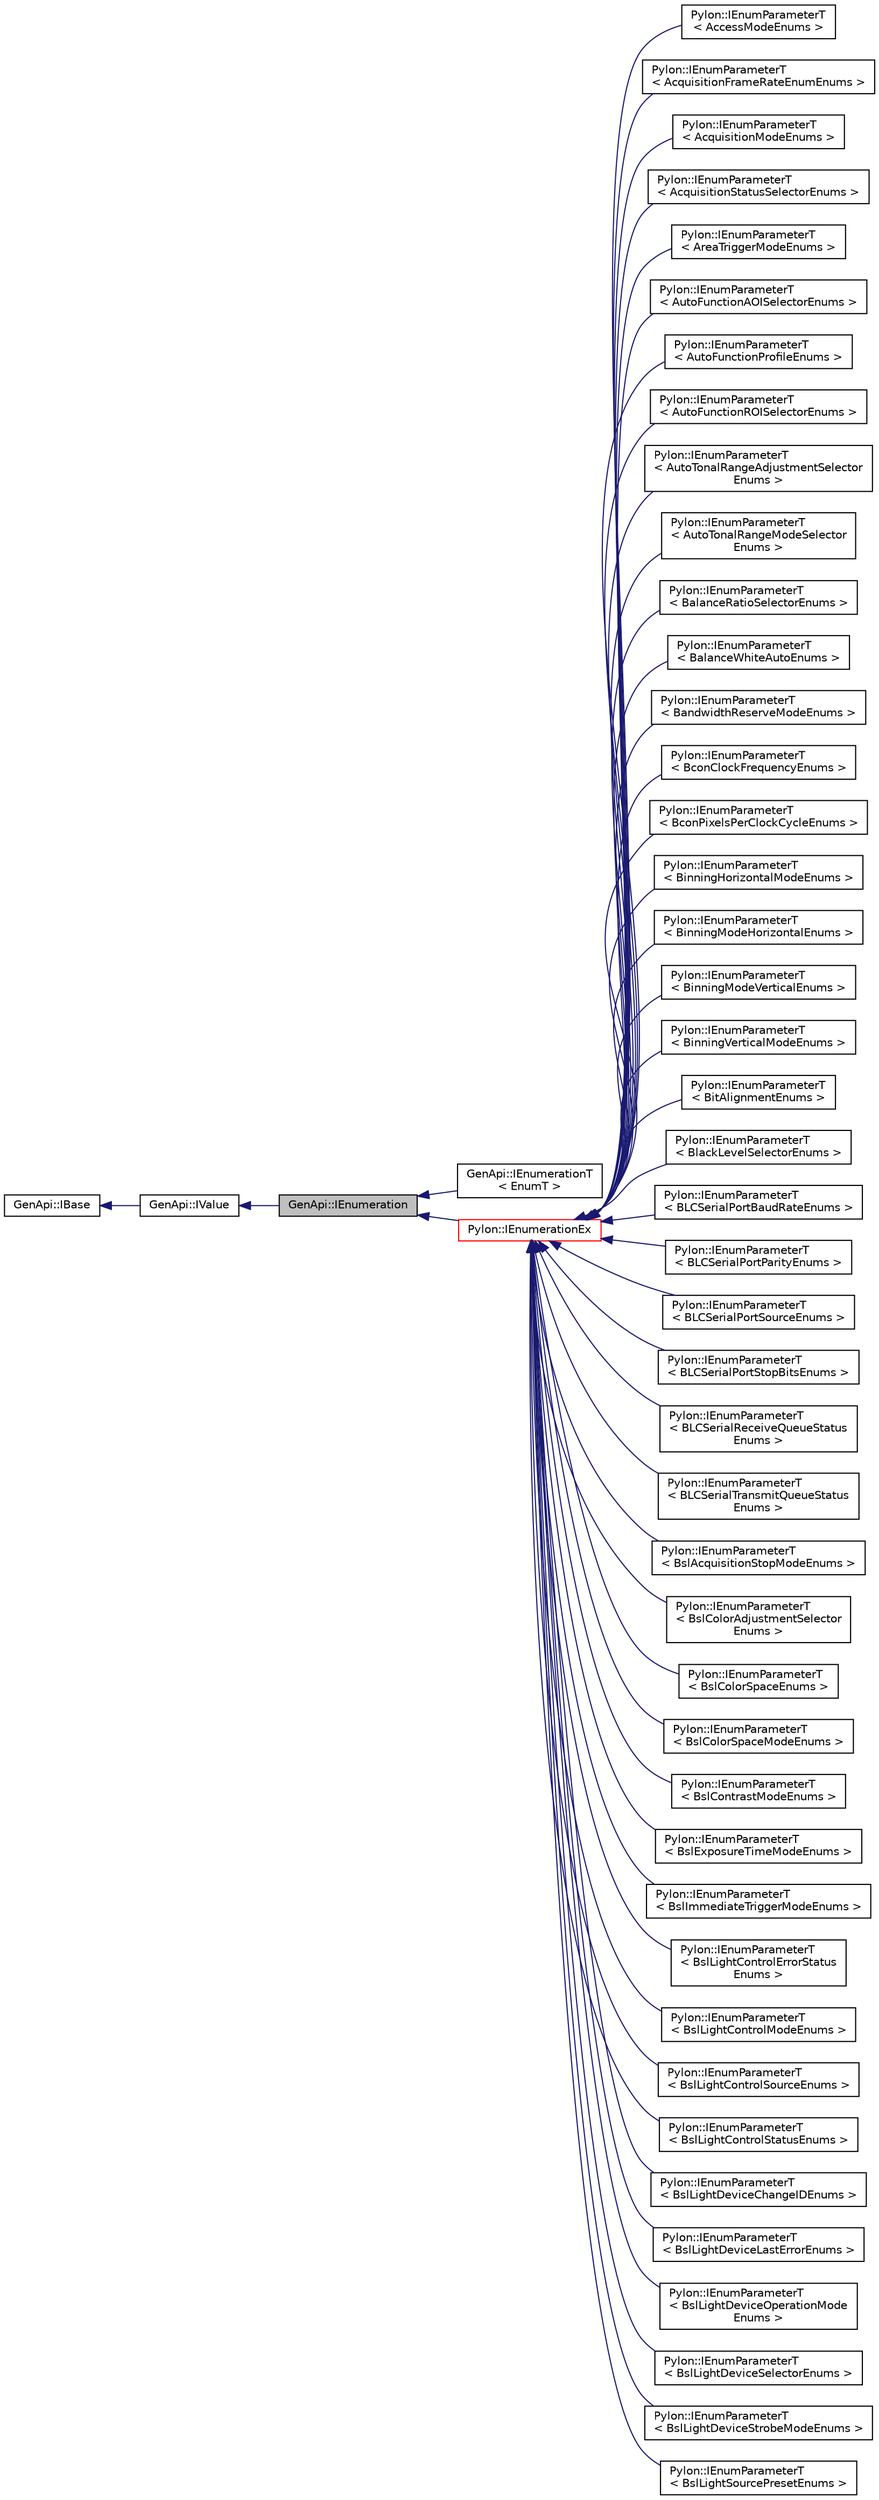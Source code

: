 digraph "GenApi::IEnumeration"
{
  edge [fontname="Helvetica",fontsize="10",labelfontname="Helvetica",labelfontsize="10"];
  node [fontname="Helvetica",fontsize="10",shape=record];
  rankdir="LR";
  Node1 [label="GenApi::IEnumeration",height=0.2,width=0.4,color="black", fillcolor="grey75", style="filled", fontcolor="black"];
  Node2 -> Node1 [dir="back",color="midnightblue",fontsize="10",style="solid",fontname="Helvetica"];
  Node2 [label="GenApi::IValue",height=0.2,width=0.4,color="black", fillcolor="white", style="filled",URL="$struct_gen_api_1_1_i_value.html",tooltip="Interface for value properties. "];
  Node3 -> Node2 [dir="back",color="midnightblue",fontsize="10",style="solid",fontname="Helvetica"];
  Node3 [label="GenApi::IBase",height=0.2,width=0.4,color="black", fillcolor="white", style="filled",URL="$struct_gen_api_1_1_i_base.html",tooltip="Base interface common to all nodes. "];
  Node1 -> Node4 [dir="back",color="midnightblue",fontsize="10",style="solid",fontname="Helvetica"];
  Node4 [label="GenApi::IEnumerationT\l\< EnumT \>",height=0.2,width=0.4,color="black", fillcolor="white", style="filled",URL="$struct_gen_api_1_1_i_enumeration_t.html",tooltip="Interface for enumeration properties. "];
  Node1 -> Node5 [dir="back",color="midnightblue",fontsize="10",style="solid",fontname="Helvetica"];
  Node5 [label="Pylon::IEnumerationEx",height=0.2,width=0.4,color="red", fillcolor="white", style="filled",URL="$struct_pylon_1_1_i_enumeration_ex.html",tooltip="Extends the GenApi::IEnumeration interface with convenience methods. "];
  Node5 -> Node6 [dir="back",color="midnightblue",fontsize="10",style="solid",fontname="Helvetica"];
  Node6 [label="Pylon::IEnumParameterT\l\< AccessModeEnums \>",height=0.2,width=0.4,color="black", fillcolor="white", style="filled",URL="$struct_pylon_1_1_i_enum_parameter_t.html"];
  Node5 -> Node7 [dir="back",color="midnightblue",fontsize="10",style="solid",fontname="Helvetica"];
  Node7 [label="Pylon::IEnumParameterT\l\< AcquisitionFrameRateEnumEnums \>",height=0.2,width=0.4,color="black", fillcolor="white", style="filled",URL="$struct_pylon_1_1_i_enum_parameter_t.html"];
  Node5 -> Node8 [dir="back",color="midnightblue",fontsize="10",style="solid",fontname="Helvetica"];
  Node8 [label="Pylon::IEnumParameterT\l\< AcquisitionModeEnums \>",height=0.2,width=0.4,color="black", fillcolor="white", style="filled",URL="$struct_pylon_1_1_i_enum_parameter_t.html"];
  Node5 -> Node9 [dir="back",color="midnightblue",fontsize="10",style="solid",fontname="Helvetica"];
  Node9 [label="Pylon::IEnumParameterT\l\< AcquisitionStatusSelectorEnums \>",height=0.2,width=0.4,color="black", fillcolor="white", style="filled",URL="$struct_pylon_1_1_i_enum_parameter_t.html"];
  Node5 -> Node10 [dir="back",color="midnightblue",fontsize="10",style="solid",fontname="Helvetica"];
  Node10 [label="Pylon::IEnumParameterT\l\< AreaTriggerModeEnums \>",height=0.2,width=0.4,color="black", fillcolor="white", style="filled",URL="$struct_pylon_1_1_i_enum_parameter_t.html"];
  Node5 -> Node11 [dir="back",color="midnightblue",fontsize="10",style="solid",fontname="Helvetica"];
  Node11 [label="Pylon::IEnumParameterT\l\< AutoFunctionAOISelectorEnums \>",height=0.2,width=0.4,color="black", fillcolor="white", style="filled",URL="$struct_pylon_1_1_i_enum_parameter_t.html"];
  Node5 -> Node12 [dir="back",color="midnightblue",fontsize="10",style="solid",fontname="Helvetica"];
  Node12 [label="Pylon::IEnumParameterT\l\< AutoFunctionProfileEnums \>",height=0.2,width=0.4,color="black", fillcolor="white", style="filled",URL="$struct_pylon_1_1_i_enum_parameter_t.html"];
  Node5 -> Node13 [dir="back",color="midnightblue",fontsize="10",style="solid",fontname="Helvetica"];
  Node13 [label="Pylon::IEnumParameterT\l\< AutoFunctionROISelectorEnums \>",height=0.2,width=0.4,color="black", fillcolor="white", style="filled",URL="$struct_pylon_1_1_i_enum_parameter_t.html"];
  Node5 -> Node14 [dir="back",color="midnightblue",fontsize="10",style="solid",fontname="Helvetica"];
  Node14 [label="Pylon::IEnumParameterT\l\< AutoTonalRangeAdjustmentSelector\lEnums \>",height=0.2,width=0.4,color="black", fillcolor="white", style="filled",URL="$struct_pylon_1_1_i_enum_parameter_t.html"];
  Node5 -> Node15 [dir="back",color="midnightblue",fontsize="10",style="solid",fontname="Helvetica"];
  Node15 [label="Pylon::IEnumParameterT\l\< AutoTonalRangeModeSelector\lEnums \>",height=0.2,width=0.4,color="black", fillcolor="white", style="filled",URL="$struct_pylon_1_1_i_enum_parameter_t.html"];
  Node5 -> Node16 [dir="back",color="midnightblue",fontsize="10",style="solid",fontname="Helvetica"];
  Node16 [label="Pylon::IEnumParameterT\l\< BalanceRatioSelectorEnums \>",height=0.2,width=0.4,color="black", fillcolor="white", style="filled",URL="$struct_pylon_1_1_i_enum_parameter_t.html"];
  Node5 -> Node17 [dir="back",color="midnightblue",fontsize="10",style="solid",fontname="Helvetica"];
  Node17 [label="Pylon::IEnumParameterT\l\< BalanceWhiteAutoEnums \>",height=0.2,width=0.4,color="black", fillcolor="white", style="filled",URL="$struct_pylon_1_1_i_enum_parameter_t.html"];
  Node5 -> Node18 [dir="back",color="midnightblue",fontsize="10",style="solid",fontname="Helvetica"];
  Node18 [label="Pylon::IEnumParameterT\l\< BandwidthReserveModeEnums \>",height=0.2,width=0.4,color="black", fillcolor="white", style="filled",URL="$struct_pylon_1_1_i_enum_parameter_t.html"];
  Node5 -> Node19 [dir="back",color="midnightblue",fontsize="10",style="solid",fontname="Helvetica"];
  Node19 [label="Pylon::IEnumParameterT\l\< BconClockFrequencyEnums \>",height=0.2,width=0.4,color="black", fillcolor="white", style="filled",URL="$struct_pylon_1_1_i_enum_parameter_t.html"];
  Node5 -> Node20 [dir="back",color="midnightblue",fontsize="10",style="solid",fontname="Helvetica"];
  Node20 [label="Pylon::IEnumParameterT\l\< BconPixelsPerClockCycleEnums \>",height=0.2,width=0.4,color="black", fillcolor="white", style="filled",URL="$struct_pylon_1_1_i_enum_parameter_t.html"];
  Node5 -> Node21 [dir="back",color="midnightblue",fontsize="10",style="solid",fontname="Helvetica"];
  Node21 [label="Pylon::IEnumParameterT\l\< BinningHorizontalModeEnums \>",height=0.2,width=0.4,color="black", fillcolor="white", style="filled",URL="$struct_pylon_1_1_i_enum_parameter_t.html"];
  Node5 -> Node22 [dir="back",color="midnightblue",fontsize="10",style="solid",fontname="Helvetica"];
  Node22 [label="Pylon::IEnumParameterT\l\< BinningModeHorizontalEnums \>",height=0.2,width=0.4,color="black", fillcolor="white", style="filled",URL="$struct_pylon_1_1_i_enum_parameter_t.html"];
  Node5 -> Node23 [dir="back",color="midnightblue",fontsize="10",style="solid",fontname="Helvetica"];
  Node23 [label="Pylon::IEnumParameterT\l\< BinningModeVerticalEnums \>",height=0.2,width=0.4,color="black", fillcolor="white", style="filled",URL="$struct_pylon_1_1_i_enum_parameter_t.html"];
  Node5 -> Node24 [dir="back",color="midnightblue",fontsize="10",style="solid",fontname="Helvetica"];
  Node24 [label="Pylon::IEnumParameterT\l\< BinningVerticalModeEnums \>",height=0.2,width=0.4,color="black", fillcolor="white", style="filled",URL="$struct_pylon_1_1_i_enum_parameter_t.html"];
  Node5 -> Node25 [dir="back",color="midnightblue",fontsize="10",style="solid",fontname="Helvetica"];
  Node25 [label="Pylon::IEnumParameterT\l\< BitAlignmentEnums \>",height=0.2,width=0.4,color="black", fillcolor="white", style="filled",URL="$struct_pylon_1_1_i_enum_parameter_t.html"];
  Node5 -> Node26 [dir="back",color="midnightblue",fontsize="10",style="solid",fontname="Helvetica"];
  Node26 [label="Pylon::IEnumParameterT\l\< BlackLevelSelectorEnums \>",height=0.2,width=0.4,color="black", fillcolor="white", style="filled",URL="$struct_pylon_1_1_i_enum_parameter_t.html"];
  Node5 -> Node27 [dir="back",color="midnightblue",fontsize="10",style="solid",fontname="Helvetica"];
  Node27 [label="Pylon::IEnumParameterT\l\< BLCSerialPortBaudRateEnums \>",height=0.2,width=0.4,color="black", fillcolor="white", style="filled",URL="$struct_pylon_1_1_i_enum_parameter_t.html"];
  Node5 -> Node28 [dir="back",color="midnightblue",fontsize="10",style="solid",fontname="Helvetica"];
  Node28 [label="Pylon::IEnumParameterT\l\< BLCSerialPortParityEnums \>",height=0.2,width=0.4,color="black", fillcolor="white", style="filled",URL="$struct_pylon_1_1_i_enum_parameter_t.html"];
  Node5 -> Node29 [dir="back",color="midnightblue",fontsize="10",style="solid",fontname="Helvetica"];
  Node29 [label="Pylon::IEnumParameterT\l\< BLCSerialPortSourceEnums \>",height=0.2,width=0.4,color="black", fillcolor="white", style="filled",URL="$struct_pylon_1_1_i_enum_parameter_t.html"];
  Node5 -> Node30 [dir="back",color="midnightblue",fontsize="10",style="solid",fontname="Helvetica"];
  Node30 [label="Pylon::IEnumParameterT\l\< BLCSerialPortStopBitsEnums \>",height=0.2,width=0.4,color="black", fillcolor="white", style="filled",URL="$struct_pylon_1_1_i_enum_parameter_t.html"];
  Node5 -> Node31 [dir="back",color="midnightblue",fontsize="10",style="solid",fontname="Helvetica"];
  Node31 [label="Pylon::IEnumParameterT\l\< BLCSerialReceiveQueueStatus\lEnums \>",height=0.2,width=0.4,color="black", fillcolor="white", style="filled",URL="$struct_pylon_1_1_i_enum_parameter_t.html"];
  Node5 -> Node32 [dir="back",color="midnightblue",fontsize="10",style="solid",fontname="Helvetica"];
  Node32 [label="Pylon::IEnumParameterT\l\< BLCSerialTransmitQueueStatus\lEnums \>",height=0.2,width=0.4,color="black", fillcolor="white", style="filled",URL="$struct_pylon_1_1_i_enum_parameter_t.html"];
  Node5 -> Node33 [dir="back",color="midnightblue",fontsize="10",style="solid",fontname="Helvetica"];
  Node33 [label="Pylon::IEnumParameterT\l\< BslAcquisitionStopModeEnums \>",height=0.2,width=0.4,color="black", fillcolor="white", style="filled",URL="$struct_pylon_1_1_i_enum_parameter_t.html"];
  Node5 -> Node34 [dir="back",color="midnightblue",fontsize="10",style="solid",fontname="Helvetica"];
  Node34 [label="Pylon::IEnumParameterT\l\< BslColorAdjustmentSelector\lEnums \>",height=0.2,width=0.4,color="black", fillcolor="white", style="filled",URL="$struct_pylon_1_1_i_enum_parameter_t.html"];
  Node5 -> Node35 [dir="back",color="midnightblue",fontsize="10",style="solid",fontname="Helvetica"];
  Node35 [label="Pylon::IEnumParameterT\l\< BslColorSpaceEnums \>",height=0.2,width=0.4,color="black", fillcolor="white", style="filled",URL="$struct_pylon_1_1_i_enum_parameter_t.html"];
  Node5 -> Node36 [dir="back",color="midnightblue",fontsize="10",style="solid",fontname="Helvetica"];
  Node36 [label="Pylon::IEnumParameterT\l\< BslColorSpaceModeEnums \>",height=0.2,width=0.4,color="black", fillcolor="white", style="filled",URL="$struct_pylon_1_1_i_enum_parameter_t.html"];
  Node5 -> Node37 [dir="back",color="midnightblue",fontsize="10",style="solid",fontname="Helvetica"];
  Node37 [label="Pylon::IEnumParameterT\l\< BslContrastModeEnums \>",height=0.2,width=0.4,color="black", fillcolor="white", style="filled",URL="$struct_pylon_1_1_i_enum_parameter_t.html"];
  Node5 -> Node38 [dir="back",color="midnightblue",fontsize="10",style="solid",fontname="Helvetica"];
  Node38 [label="Pylon::IEnumParameterT\l\< BslExposureTimeModeEnums \>",height=0.2,width=0.4,color="black", fillcolor="white", style="filled",URL="$struct_pylon_1_1_i_enum_parameter_t.html"];
  Node5 -> Node39 [dir="back",color="midnightblue",fontsize="10",style="solid",fontname="Helvetica"];
  Node39 [label="Pylon::IEnumParameterT\l\< BslImmediateTriggerModeEnums \>",height=0.2,width=0.4,color="black", fillcolor="white", style="filled",URL="$struct_pylon_1_1_i_enum_parameter_t.html"];
  Node5 -> Node40 [dir="back",color="midnightblue",fontsize="10",style="solid",fontname="Helvetica"];
  Node40 [label="Pylon::IEnumParameterT\l\< BslLightControlErrorStatus\lEnums \>",height=0.2,width=0.4,color="black", fillcolor="white", style="filled",URL="$struct_pylon_1_1_i_enum_parameter_t.html"];
  Node5 -> Node41 [dir="back",color="midnightblue",fontsize="10",style="solid",fontname="Helvetica"];
  Node41 [label="Pylon::IEnumParameterT\l\< BslLightControlModeEnums \>",height=0.2,width=0.4,color="black", fillcolor="white", style="filled",URL="$struct_pylon_1_1_i_enum_parameter_t.html"];
  Node5 -> Node42 [dir="back",color="midnightblue",fontsize="10",style="solid",fontname="Helvetica"];
  Node42 [label="Pylon::IEnumParameterT\l\< BslLightControlSourceEnums \>",height=0.2,width=0.4,color="black", fillcolor="white", style="filled",URL="$struct_pylon_1_1_i_enum_parameter_t.html"];
  Node5 -> Node43 [dir="back",color="midnightblue",fontsize="10",style="solid",fontname="Helvetica"];
  Node43 [label="Pylon::IEnumParameterT\l\< BslLightControlStatusEnums \>",height=0.2,width=0.4,color="black", fillcolor="white", style="filled",URL="$struct_pylon_1_1_i_enum_parameter_t.html"];
  Node5 -> Node44 [dir="back",color="midnightblue",fontsize="10",style="solid",fontname="Helvetica"];
  Node44 [label="Pylon::IEnumParameterT\l\< BslLightDeviceChangeIDEnums \>",height=0.2,width=0.4,color="black", fillcolor="white", style="filled",URL="$struct_pylon_1_1_i_enum_parameter_t.html"];
  Node5 -> Node45 [dir="back",color="midnightblue",fontsize="10",style="solid",fontname="Helvetica"];
  Node45 [label="Pylon::IEnumParameterT\l\< BslLightDeviceLastErrorEnums \>",height=0.2,width=0.4,color="black", fillcolor="white", style="filled",URL="$struct_pylon_1_1_i_enum_parameter_t.html"];
  Node5 -> Node46 [dir="back",color="midnightblue",fontsize="10",style="solid",fontname="Helvetica"];
  Node46 [label="Pylon::IEnumParameterT\l\< BslLightDeviceOperationMode\lEnums \>",height=0.2,width=0.4,color="black", fillcolor="white", style="filled",URL="$struct_pylon_1_1_i_enum_parameter_t.html"];
  Node5 -> Node47 [dir="back",color="midnightblue",fontsize="10",style="solid",fontname="Helvetica"];
  Node47 [label="Pylon::IEnumParameterT\l\< BslLightDeviceSelectorEnums \>",height=0.2,width=0.4,color="black", fillcolor="white", style="filled",URL="$struct_pylon_1_1_i_enum_parameter_t.html"];
  Node5 -> Node48 [dir="back",color="midnightblue",fontsize="10",style="solid",fontname="Helvetica"];
  Node48 [label="Pylon::IEnumParameterT\l\< BslLightDeviceStrobeModeEnums \>",height=0.2,width=0.4,color="black", fillcolor="white", style="filled",URL="$struct_pylon_1_1_i_enum_parameter_t.html"];
  Node5 -> Node49 [dir="back",color="midnightblue",fontsize="10",style="solid",fontname="Helvetica"];
  Node49 [label="Pylon::IEnumParameterT\l\< BslLightSourcePresetEnums \>",height=0.2,width=0.4,color="black", fillcolor="white", style="filled",URL="$struct_pylon_1_1_i_enum_parameter_t.html"];
}
